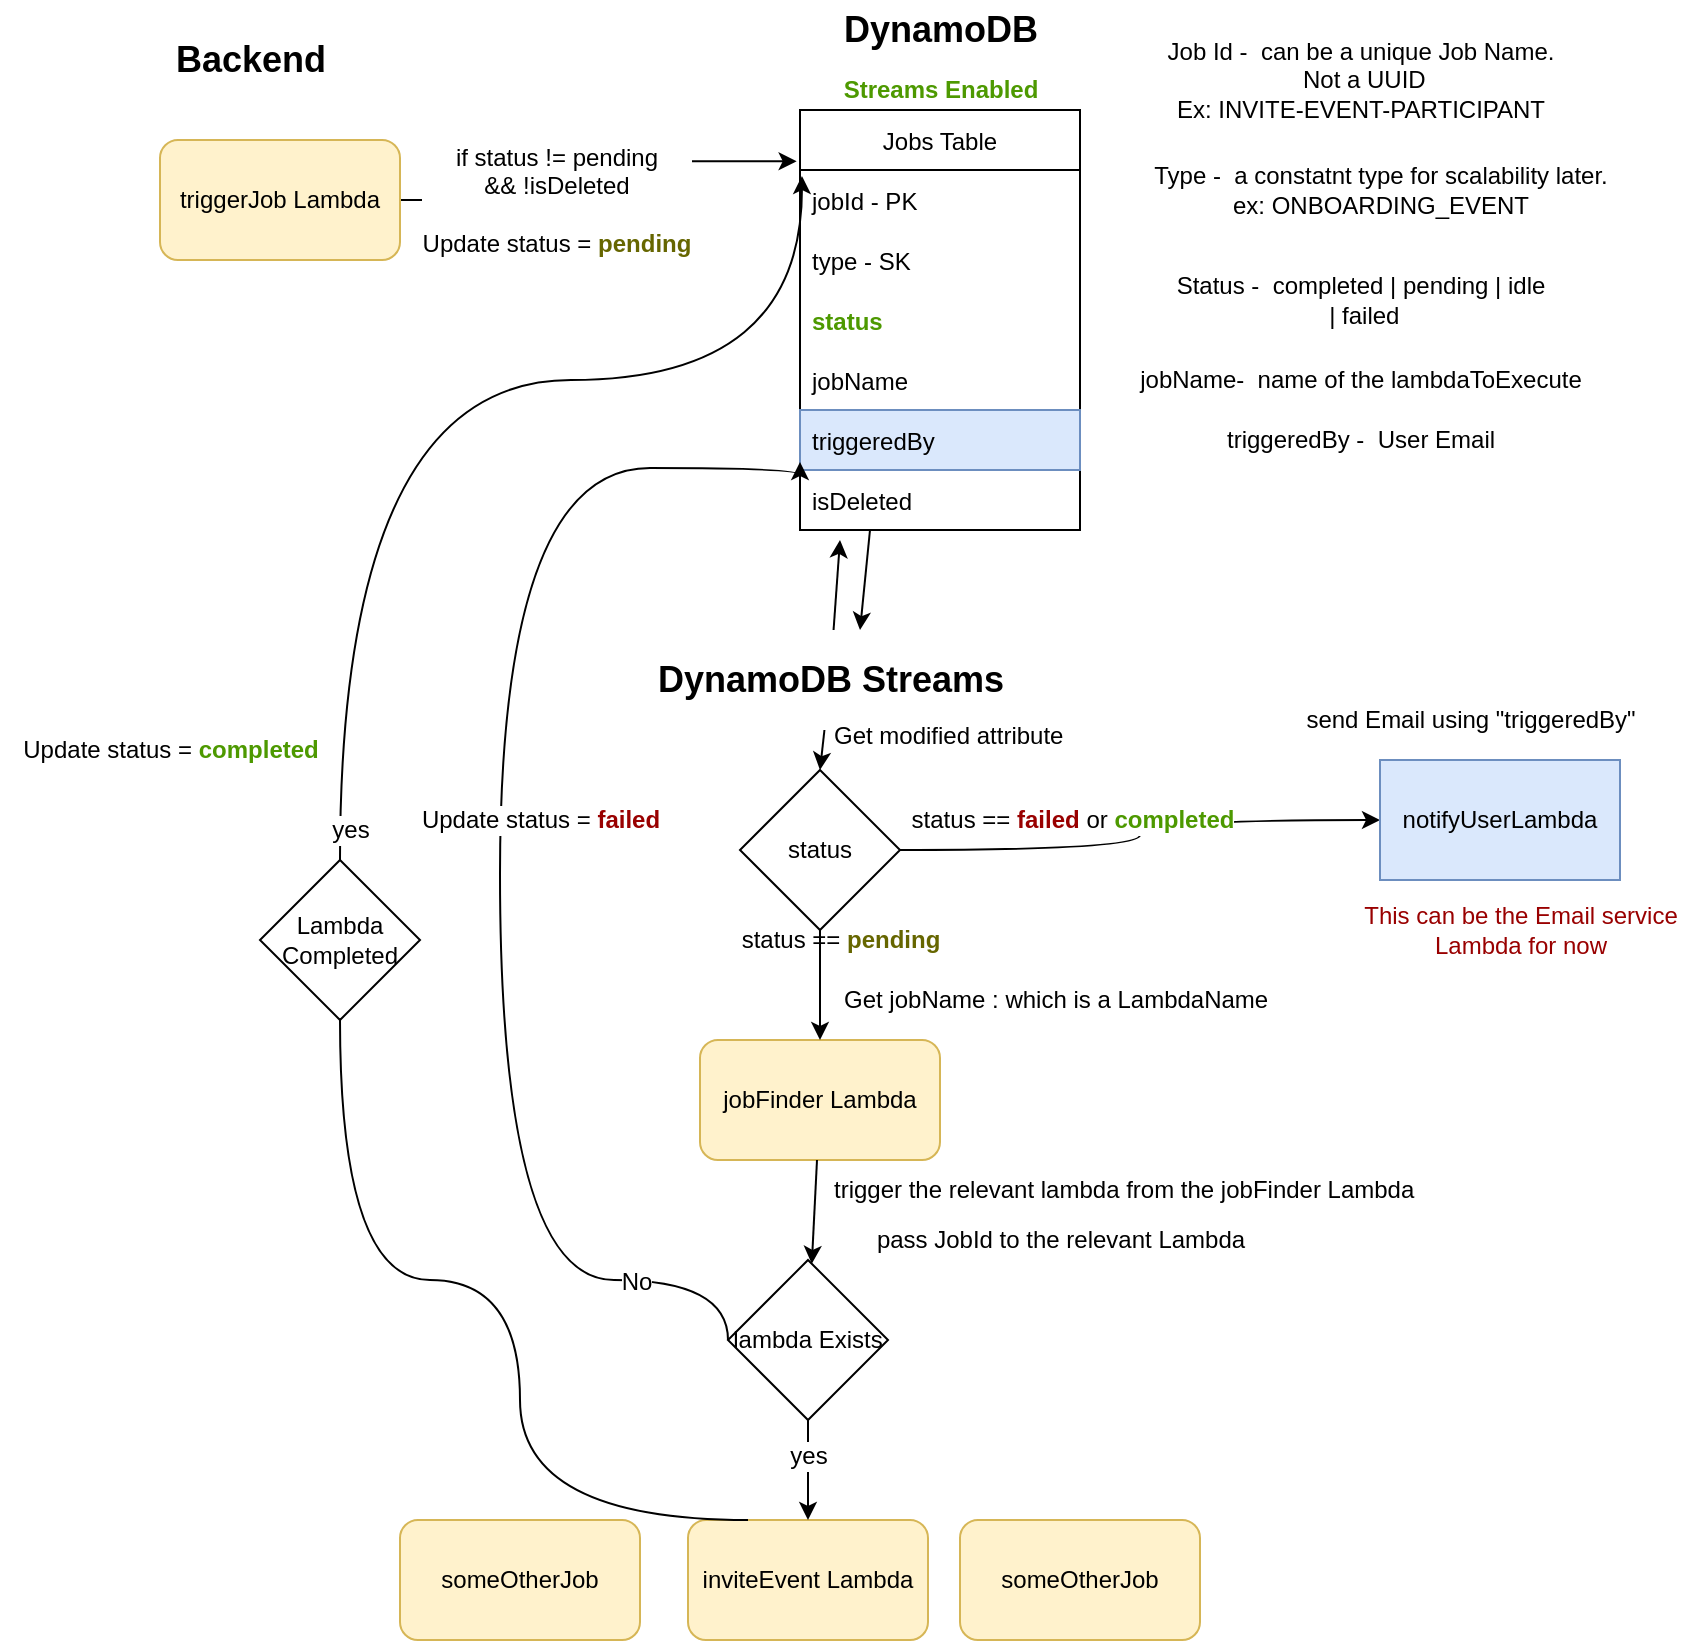 <mxfile version="17.1.1" type="github">
  <diagram id="C5RBs43oDa-KdzZeNtuy" name="Page-1">
    <mxGraphModel dx="1497" dy="821" grid="1" gridSize="10" guides="1" tooltips="1" connect="1" arrows="1" fold="1" page="1" pageScale="1" pageWidth="827" pageHeight="1169" math="0" shadow="0">
      <root>
        <mxCell id="WIyWlLk6GJQsqaUBKTNV-0" />
        <mxCell id="WIyWlLk6GJQsqaUBKTNV-1" parent="WIyWlLk6GJQsqaUBKTNV-0" />
        <mxCell id="4k0nX1ey7aPG4yUnOb5Q-0" value="&lt;b&gt;&lt;font color=&quot;#4D9900&quot;&gt;Streams Enabled&lt;/font&gt;&lt;/b&gt;" style="text;html=1;align=center;verticalAlign=middle;resizable=0;points=[];autosize=1;strokeColor=none;fillColor=none;" vertex="1" parent="WIyWlLk6GJQsqaUBKTNV-1">
          <mxGeometry x="425" y="65" width="110" height="20" as="geometry" />
        </mxCell>
        <mxCell id="4k0nX1ey7aPG4yUnOb5Q-1" value="Jobs Table" style="swimlane;fontStyle=0;childLayout=stackLayout;horizontal=1;startSize=30;horizontalStack=0;resizeParent=1;resizeParentMax=0;resizeLast=0;collapsible=1;marginBottom=0;" vertex="1" parent="WIyWlLk6GJQsqaUBKTNV-1">
          <mxGeometry x="410" y="85" width="140" height="210" as="geometry" />
        </mxCell>
        <mxCell id="4k0nX1ey7aPG4yUnOb5Q-2" value="jobId - PK" style="text;strokeColor=none;fillColor=none;align=left;verticalAlign=middle;spacingLeft=4;spacingRight=4;overflow=hidden;points=[[0,0.5],[1,0.5]];portConstraint=eastwest;rotatable=0;" vertex="1" parent="4k0nX1ey7aPG4yUnOb5Q-1">
          <mxGeometry y="30" width="140" height="30" as="geometry" />
        </mxCell>
        <mxCell id="4k0nX1ey7aPG4yUnOb5Q-15" value="type - SK" style="text;strokeColor=none;fillColor=none;align=left;verticalAlign=middle;spacingLeft=4;spacingRight=4;overflow=hidden;points=[[0,0.5],[1,0.5]];portConstraint=eastwest;rotatable=0;" vertex="1" parent="4k0nX1ey7aPG4yUnOb5Q-1">
          <mxGeometry y="60" width="140" height="30" as="geometry" />
        </mxCell>
        <mxCell id="4k0nX1ey7aPG4yUnOb5Q-16" value="status" style="text;strokeColor=none;fillColor=none;align=left;verticalAlign=middle;spacingLeft=4;spacingRight=4;overflow=hidden;points=[[0,0.5],[1,0.5]];portConstraint=eastwest;rotatable=0;fontColor=#4D9900;fontStyle=1" vertex="1" parent="4k0nX1ey7aPG4yUnOb5Q-1">
          <mxGeometry y="90" width="140" height="30" as="geometry" />
        </mxCell>
        <mxCell id="4k0nX1ey7aPG4yUnOb5Q-31" value="jobName" style="text;strokeColor=none;fillColor=none;align=left;verticalAlign=middle;spacingLeft=4;spacingRight=4;overflow=hidden;points=[[0,0.5],[1,0.5]];portConstraint=eastwest;rotatable=0;" vertex="1" parent="4k0nX1ey7aPG4yUnOb5Q-1">
          <mxGeometry y="120" width="140" height="30" as="geometry" />
        </mxCell>
        <mxCell id="4k0nX1ey7aPG4yUnOb5Q-69" value="triggeredBy" style="text;strokeColor=#6c8ebf;fillColor=#dae8fc;align=left;verticalAlign=middle;spacingLeft=4;spacingRight=4;overflow=hidden;points=[[0,0.5],[1,0.5]];portConstraint=eastwest;rotatable=0;" vertex="1" parent="4k0nX1ey7aPG4yUnOb5Q-1">
          <mxGeometry y="150" width="140" height="30" as="geometry" />
        </mxCell>
        <mxCell id="4k0nX1ey7aPG4yUnOb5Q-27" value="isDeleted" style="text;strokeColor=none;fillColor=none;align=left;verticalAlign=middle;spacingLeft=4;spacingRight=4;overflow=hidden;points=[[0,0.5],[1,0.5]];portConstraint=eastwest;rotatable=0;" vertex="1" parent="4k0nX1ey7aPG4yUnOb5Q-1">
          <mxGeometry y="180" width="140" height="30" as="geometry" />
        </mxCell>
        <mxCell id="4k0nX1ey7aPG4yUnOb5Q-7" value="DynamoDB" style="text;html=1;align=center;verticalAlign=middle;resizable=0;points=[];autosize=1;strokeColor=none;fillColor=none;fontSize=18;fontStyle=1" vertex="1" parent="WIyWlLk6GJQsqaUBKTNV-1">
          <mxGeometry x="425" y="30" width="110" height="30" as="geometry" />
        </mxCell>
        <mxCell id="4k0nX1ey7aPG4yUnOb5Q-8" value="&lt;h1 class=&quot;topictitle&quot; id=&quot;Streams&quot; style=&quot;font-size: 18px;&quot;&gt;DynamoDB Streams&lt;/h1&gt;" style="text;html=1;align=center;verticalAlign=middle;resizable=0;points=[];autosize=1;strokeColor=none;fillColor=none;fontSize=18;" vertex="1" parent="WIyWlLk6GJQsqaUBKTNV-1">
          <mxGeometry x="330" y="345" width="190" height="50" as="geometry" />
        </mxCell>
        <mxCell id="4k0nX1ey7aPG4yUnOb5Q-9" value="&lt;h1 class=&quot;topictitle&quot; id=&quot;Streams&quot; style=&quot;font-size: 18px&quot;&gt;Backend&lt;br&gt;&lt;/h1&gt;" style="text;html=1;align=center;verticalAlign=middle;resizable=0;points=[];autosize=1;strokeColor=none;fillColor=none;fontSize=18;" vertex="1" parent="WIyWlLk6GJQsqaUBKTNV-1">
          <mxGeometry x="90" y="35" width="90" height="50" as="geometry" />
        </mxCell>
        <mxCell id="4k0nX1ey7aPG4yUnOb5Q-19" value="" style="edgeStyle=orthogonalEdgeStyle;rounded=0;orthogonalLoop=1;jettySize=auto;html=1;fontSize=12;entryX=-0.012;entryY=0.122;entryDx=0;entryDy=0;entryPerimeter=0;" edge="1" parent="WIyWlLk6GJQsqaUBKTNV-1" source="4k0nX1ey7aPG4yUnOb5Q-11" target="4k0nX1ey7aPG4yUnOb5Q-1">
          <mxGeometry relative="1" as="geometry">
            <mxPoint x="330" y="130" as="targetPoint" />
          </mxGeometry>
        </mxCell>
        <mxCell id="4k0nX1ey7aPG4yUnOb5Q-24" value="&lt;div&gt;if status != pending &lt;br&gt;&lt;/div&gt;&lt;div&gt;&amp;amp;&amp;amp; !isDeleted&lt;br&gt;&lt;/div&gt;&lt;div&gt;&lt;br&gt;&lt;/div&gt;&lt;div&gt;Update status = &lt;b&gt;&lt;font color=&quot;#666600&quot;&gt;pending&lt;/font&gt;&lt;/b&gt;&lt;br&gt;&lt;/div&gt;" style="edgeLabel;html=1;align=center;verticalAlign=middle;resizable=0;points=[];fontSize=12;" vertex="1" connectable="0" parent="4k0nX1ey7aPG4yUnOb5Q-19">
          <mxGeometry x="-0.385" relative="1" as="geometry">
            <mxPoint x="11" as="offset" />
          </mxGeometry>
        </mxCell>
        <mxCell id="4k0nX1ey7aPG4yUnOb5Q-11" value="triggerJob Lambda" style="rounded=1;whiteSpace=wrap;html=1;fontSize=12;fillColor=#fff2cc;strokeColor=#d6b656;" vertex="1" parent="WIyWlLk6GJQsqaUBKTNV-1">
          <mxGeometry x="90" y="100" width="120" height="60" as="geometry" />
        </mxCell>
        <mxCell id="4k0nX1ey7aPG4yUnOb5Q-12" value="&lt;div&gt;Job Id -&amp;nbsp; can be a unique Job Name.&lt;/div&gt;&lt;div&gt;&amp;nbsp;Not a UUID&lt;/div&gt;&lt;div&gt;Ex: INVITE-EVENT-PARTICIPANT&lt;br&gt;&lt;/div&gt;" style="text;html=1;align=center;verticalAlign=middle;resizable=0;points=[];autosize=1;strokeColor=none;fillColor=none;fontSize=12;" vertex="1" parent="WIyWlLk6GJQsqaUBKTNV-1">
          <mxGeometry x="585" y="45" width="210" height="50" as="geometry" />
        </mxCell>
        <mxCell id="4k0nX1ey7aPG4yUnOb5Q-13" value="&lt;div&gt;Status -&amp;nbsp; completed | pending | idle&lt;br&gt;&lt;/div&gt;&amp;nbsp;| failed" style="text;html=1;align=center;verticalAlign=middle;resizable=0;points=[];autosize=1;strokeColor=none;fillColor=none;fontSize=12;" vertex="1" parent="WIyWlLk6GJQsqaUBKTNV-1">
          <mxGeometry x="590" y="165" width="200" height="30" as="geometry" />
        </mxCell>
        <mxCell id="4k0nX1ey7aPG4yUnOb5Q-17" value="&lt;div&gt;Type -&amp;nbsp; a constatnt type for scalability later.&lt;/div&gt;&lt;div&gt;ex: ONBOARDING_EVENT &lt;br&gt;&lt;/div&gt;" style="text;html=1;align=center;verticalAlign=middle;resizable=0;points=[];autosize=1;strokeColor=none;fillColor=none;fontSize=12;" vertex="1" parent="WIyWlLk6GJQsqaUBKTNV-1">
          <mxGeometry x="580" y="110" width="240" height="30" as="geometry" />
        </mxCell>
        <mxCell id="4k0nX1ey7aPG4yUnOb5Q-25" value="" style="endArrow=classic;html=1;rounded=0;fontSize=12;" edge="1" parent="WIyWlLk6GJQsqaUBKTNV-1" source="4k0nX1ey7aPG4yUnOb5Q-8">
          <mxGeometry width="50" height="50" relative="1" as="geometry">
            <mxPoint x="410" y="330" as="sourcePoint" />
            <mxPoint x="430" y="300" as="targetPoint" />
          </mxGeometry>
        </mxCell>
        <mxCell id="4k0nX1ey7aPG4yUnOb5Q-26" value="" style="endArrow=classic;html=1;rounded=0;fontSize=12;exitX=0.25;exitY=1;exitDx=0;exitDy=0;entryX=0.579;entryY=0;entryDx=0;entryDy=0;entryPerimeter=0;" edge="1" parent="WIyWlLk6GJQsqaUBKTNV-1" source="4k0nX1ey7aPG4yUnOb5Q-1" target="4k0nX1ey7aPG4yUnOb5Q-8">
          <mxGeometry width="50" height="50" relative="1" as="geometry">
            <mxPoint x="480" y="340" as="sourcePoint" />
            <mxPoint x="530" y="290" as="targetPoint" />
          </mxGeometry>
        </mxCell>
        <mxCell id="4k0nX1ey7aPG4yUnOb5Q-28" value="Get modified attribute&lt;br&gt;&amp;nbsp;" style="text;html=1;align=left;verticalAlign=middle;resizable=0;points=[];autosize=1;strokeColor=none;fillColor=none;fontSize=12;" vertex="1" parent="WIyWlLk6GJQsqaUBKTNV-1">
          <mxGeometry x="425" y="390" width="130" height="30" as="geometry" />
        </mxCell>
        <mxCell id="4k0nX1ey7aPG4yUnOb5Q-29" value="jobFinder Lambda" style="rounded=1;whiteSpace=wrap;html=1;fontSize=12;fillColor=#fff2cc;strokeColor=#d6b656;" vertex="1" parent="WIyWlLk6GJQsqaUBKTNV-1">
          <mxGeometry x="360" y="550" width="120" height="60" as="geometry" />
        </mxCell>
        <mxCell id="4k0nX1ey7aPG4yUnOb5Q-30" value="" style="endArrow=classic;html=1;rounded=0;fontSize=12;entryX=0.5;entryY=0;entryDx=0;entryDy=0;" edge="1" parent="WIyWlLk6GJQsqaUBKTNV-1" source="4k0nX1ey7aPG4yUnOb5Q-8" target="4k0nX1ey7aPG4yUnOb5Q-58">
          <mxGeometry width="50" height="50" relative="1" as="geometry">
            <mxPoint x="410" y="380" as="sourcePoint" />
            <mxPoint x="460" y="330" as="targetPoint" />
          </mxGeometry>
        </mxCell>
        <mxCell id="4k0nX1ey7aPG4yUnOb5Q-32" value="&lt;div&gt;jobName-&amp;nbsp; name of the lambdaToExecute&lt;br&gt;&lt;/div&gt;" style="text;html=1;align=center;verticalAlign=middle;resizable=0;points=[];autosize=1;strokeColor=none;fillColor=none;fontSize=12;" vertex="1" parent="WIyWlLk6GJQsqaUBKTNV-1">
          <mxGeometry x="570" y="210" width="240" height="20" as="geometry" />
        </mxCell>
        <mxCell id="4k0nX1ey7aPG4yUnOb5Q-33" value="&lt;div&gt;Get jobName : which is a LambdaName&lt;br&gt;&lt;/div&gt;" style="text;html=1;align=left;verticalAlign=middle;resizable=0;points=[];autosize=1;strokeColor=none;fillColor=none;fontSize=12;" vertex="1" parent="WIyWlLk6GJQsqaUBKTNV-1">
          <mxGeometry x="430" y="520" width="240" height="20" as="geometry" />
        </mxCell>
        <mxCell id="4k0nX1ey7aPG4yUnOb5Q-34" value="inviteEvent Lambda" style="rounded=1;whiteSpace=wrap;html=1;fontSize=12;fillColor=#fff2cc;strokeColor=#d6b656;" vertex="1" parent="WIyWlLk6GJQsqaUBKTNV-1">
          <mxGeometry x="354" y="790" width="120" height="60" as="geometry" />
        </mxCell>
        <mxCell id="4k0nX1ey7aPG4yUnOb5Q-35" value="" style="endArrow=classic;html=1;rounded=0;fontSize=12;" edge="1" parent="WIyWlLk6GJQsqaUBKTNV-1" source="4k0nX1ey7aPG4yUnOb5Q-29" target="4k0nX1ey7aPG4yUnOb5Q-46">
          <mxGeometry width="50" height="50" relative="1" as="geometry">
            <mxPoint x="440" y="620" as="sourcePoint" />
            <mxPoint x="416.444" y="510" as="targetPoint" />
          </mxGeometry>
        </mxCell>
        <mxCell id="4k0nX1ey7aPG4yUnOb5Q-36" value="trigger the relevant lambda from the jobFinder Lambda" style="text;html=1;align=left;verticalAlign=middle;resizable=0;points=[];autosize=1;strokeColor=none;fillColor=none;fontSize=12;" vertex="1" parent="WIyWlLk6GJQsqaUBKTNV-1">
          <mxGeometry x="425" y="615" width="310" height="20" as="geometry" />
        </mxCell>
        <mxCell id="4k0nX1ey7aPG4yUnOb5Q-37" value="someOtherJob" style="rounded=1;whiteSpace=wrap;html=1;fontSize=12;fillColor=#fff2cc;strokeColor=#d6b656;" vertex="1" parent="WIyWlLk6GJQsqaUBKTNV-1">
          <mxGeometry x="210" y="790" width="120" height="60" as="geometry" />
        </mxCell>
        <mxCell id="4k0nX1ey7aPG4yUnOb5Q-38" value="someOtherJob" style="rounded=1;whiteSpace=wrap;html=1;fontSize=12;fillColor=#fff2cc;strokeColor=#d6b656;" vertex="1" parent="WIyWlLk6GJQsqaUBKTNV-1">
          <mxGeometry x="490" y="790" width="120" height="60" as="geometry" />
        </mxCell>
        <mxCell id="4k0nX1ey7aPG4yUnOb5Q-41" value="" style="endArrow=classic;html=1;rounded=0;fontSize=12;exitX=0.5;exitY=0;exitDx=0;exitDy=0;edgeStyle=orthogonalEdgeStyle;curved=1;entryX=0.007;entryY=0.1;entryDx=0;entryDy=0;entryPerimeter=0;startArrow=none;" edge="1" parent="WIyWlLk6GJQsqaUBKTNV-1" source="4k0nX1ey7aPG4yUnOb5Q-42" target="4k0nX1ey7aPG4yUnOb5Q-2">
          <mxGeometry width="50" height="50" relative="1" as="geometry">
            <mxPoint x="360" y="720" as="sourcePoint" />
            <mxPoint x="110" y="320" as="targetPoint" />
            <Array as="points">
              <mxPoint x="180" y="220" />
              <mxPoint x="411" y="220" />
            </Array>
          </mxGeometry>
        </mxCell>
        <mxCell id="4k0nX1ey7aPG4yUnOb5Q-44" value="yes" style="edgeLabel;html=1;align=center;verticalAlign=middle;resizable=0;points=[];fontSize=12;" vertex="1" connectable="0" parent="4k0nX1ey7aPG4yUnOb5Q-41">
          <mxGeometry x="-0.948" y="-5" relative="1" as="geometry">
            <mxPoint as="offset" />
          </mxGeometry>
        </mxCell>
        <mxCell id="4k0nX1ey7aPG4yUnOb5Q-42" value="&lt;div&gt;Lambda&lt;/div&gt;&lt;div&gt;Completed&lt;br&gt;&lt;/div&gt;" style="rhombus;whiteSpace=wrap;html=1;fontSize=12;" vertex="1" parent="WIyWlLk6GJQsqaUBKTNV-1">
          <mxGeometry x="140" y="460" width="80" height="80" as="geometry" />
        </mxCell>
        <mxCell id="4k0nX1ey7aPG4yUnOb5Q-43" value="" style="endArrow=none;html=1;rounded=0;fontSize=12;exitX=0.25;exitY=0;exitDx=0;exitDy=0;edgeStyle=orthogonalEdgeStyle;curved=1;" edge="1" parent="WIyWlLk6GJQsqaUBKTNV-1" source="4k0nX1ey7aPG4yUnOb5Q-34">
          <mxGeometry width="50" height="50" relative="1" as="geometry">
            <mxPoint x="384" y="700" as="sourcePoint" />
            <mxPoint x="180" y="540" as="targetPoint" />
            <Array as="points">
              <mxPoint x="270" y="790" />
              <mxPoint x="270" y="670" />
              <mxPoint x="180" y="670" />
            </Array>
          </mxGeometry>
        </mxCell>
        <mxCell id="4k0nX1ey7aPG4yUnOb5Q-45" value="pass JobId to the relevant Lambda" style="text;html=1;align=center;verticalAlign=middle;resizable=0;points=[];autosize=1;strokeColor=none;fillColor=none;fontSize=12;" vertex="1" parent="WIyWlLk6GJQsqaUBKTNV-1">
          <mxGeometry x="440" y="640" width="200" height="20" as="geometry" />
        </mxCell>
        <mxCell id="4k0nX1ey7aPG4yUnOb5Q-47" value="" style="edgeStyle=orthogonalEdgeStyle;curved=1;rounded=0;orthogonalLoop=1;jettySize=auto;html=1;fontSize=12;" edge="1" parent="WIyWlLk6GJQsqaUBKTNV-1" source="4k0nX1ey7aPG4yUnOb5Q-46" target="4k0nX1ey7aPG4yUnOb5Q-34">
          <mxGeometry relative="1" as="geometry" />
        </mxCell>
        <mxCell id="4k0nX1ey7aPG4yUnOb5Q-48" value="yes" style="edgeLabel;html=1;align=center;verticalAlign=middle;resizable=0;points=[];fontSize=12;" vertex="1" connectable="0" parent="4k0nX1ey7aPG4yUnOb5Q-47">
          <mxGeometry x="-0.275" relative="1" as="geometry">
            <mxPoint as="offset" />
          </mxGeometry>
        </mxCell>
        <mxCell id="4k0nX1ey7aPG4yUnOb5Q-51" value="" style="edgeStyle=orthogonalEdgeStyle;curved=1;rounded=0;orthogonalLoop=1;jettySize=auto;html=1;fontSize=12;entryX=0;entryY=-0.133;entryDx=0;entryDy=0;entryPerimeter=0;exitX=0;exitY=0.5;exitDx=0;exitDy=0;" edge="1" parent="WIyWlLk6GJQsqaUBKTNV-1" source="4k0nX1ey7aPG4yUnOb5Q-46" target="4k0nX1ey7aPG4yUnOb5Q-27">
          <mxGeometry relative="1" as="geometry">
            <mxPoint x="534" y="670" as="targetPoint" />
            <Array as="points">
              <mxPoint x="374" y="670" />
              <mxPoint x="260" y="670" />
              <mxPoint x="260" y="264" />
              <mxPoint x="410" y="264" />
            </Array>
          </mxGeometry>
        </mxCell>
        <mxCell id="4k0nX1ey7aPG4yUnOb5Q-52" value="No" style="edgeLabel;html=1;align=center;verticalAlign=middle;resizable=0;points=[];fontSize=12;" vertex="1" connectable="0" parent="4k0nX1ey7aPG4yUnOb5Q-51">
          <mxGeometry x="-0.917" y="2" relative="1" as="geometry">
            <mxPoint x="-44" as="offset" />
          </mxGeometry>
        </mxCell>
        <mxCell id="4k0nX1ey7aPG4yUnOb5Q-57" value="Update status = &lt;b&gt;&lt;font color=&quot;#990000&quot;&gt;failed&lt;/font&gt;&lt;/b&gt;" style="edgeLabel;html=1;align=center;verticalAlign=middle;resizable=0;points=[];fontSize=12;" vertex="1" connectable="0" parent="4k0nX1ey7aPG4yUnOb5Q-51">
          <mxGeometry x="-0.024" y="-1" relative="1" as="geometry">
            <mxPoint x="19" y="-31" as="offset" />
          </mxGeometry>
        </mxCell>
        <mxCell id="4k0nX1ey7aPG4yUnOb5Q-46" value="lambda Exists" style="rhombus;whiteSpace=wrap;html=1;fontSize=12;" vertex="1" parent="WIyWlLk6GJQsqaUBKTNV-1">
          <mxGeometry x="374" y="660" width="80" height="80" as="geometry" />
        </mxCell>
        <mxCell id="4k0nX1ey7aPG4yUnOb5Q-56" value="Update status = &lt;font color=&quot;#4D9900&quot;&gt;&lt;b&gt;completed&lt;/b&gt;&lt;/font&gt;" style="text;html=1;align=center;verticalAlign=middle;resizable=0;points=[];autosize=1;strokeColor=none;fillColor=none;fontSize=12;" vertex="1" parent="WIyWlLk6GJQsqaUBKTNV-1">
          <mxGeometry x="10" y="395" width="170" height="20" as="geometry" />
        </mxCell>
        <mxCell id="4k0nX1ey7aPG4yUnOb5Q-59" value="" style="edgeStyle=orthogonalEdgeStyle;curved=1;rounded=0;orthogonalLoop=1;jettySize=auto;html=1;fontSize=12;" edge="1" parent="WIyWlLk6GJQsqaUBKTNV-1" source="4k0nX1ey7aPG4yUnOb5Q-58" target="4k0nX1ey7aPG4yUnOb5Q-29">
          <mxGeometry relative="1" as="geometry">
            <Array as="points">
              <mxPoint x="420" y="490" />
              <mxPoint x="420" y="490" />
            </Array>
          </mxGeometry>
        </mxCell>
        <mxCell id="4k0nX1ey7aPG4yUnOb5Q-66" value="" style="edgeStyle=orthogonalEdgeStyle;curved=1;rounded=0;orthogonalLoop=1;jettySize=auto;html=1;fontSize=12;entryX=0;entryY=0.5;entryDx=0;entryDy=0;" edge="1" parent="WIyWlLk6GJQsqaUBKTNV-1" source="4k0nX1ey7aPG4yUnOb5Q-58" target="4k0nX1ey7aPG4yUnOb5Q-64">
          <mxGeometry relative="1" as="geometry">
            <mxPoint x="540" y="435" as="targetPoint" />
          </mxGeometry>
        </mxCell>
        <mxCell id="4k0nX1ey7aPG4yUnOb5Q-67" value="status == &lt;b&gt;&lt;font color=&quot;#990000&quot;&gt;failed &lt;/font&gt;&lt;/b&gt;or &lt;b&gt;&lt;font color=&quot;#4D9900&quot;&gt;completed&lt;/font&gt;&lt;/b&gt;" style="edgeLabel;html=1;align=center;verticalAlign=middle;resizable=0;points=[];fontSize=12;" vertex="1" connectable="0" parent="4k0nX1ey7aPG4yUnOb5Q-66">
          <mxGeometry x="-0.636" y="4" relative="1" as="geometry">
            <mxPoint x="39" y="-11" as="offset" />
          </mxGeometry>
        </mxCell>
        <mxCell id="4k0nX1ey7aPG4yUnOb5Q-58" value="status" style="rhombus;whiteSpace=wrap;html=1;fontSize=12;" vertex="1" parent="WIyWlLk6GJQsqaUBKTNV-1">
          <mxGeometry x="380" y="415" width="80" height="80" as="geometry" />
        </mxCell>
        <mxCell id="4k0nX1ey7aPG4yUnOb5Q-63" value="status == &lt;b&gt;&lt;font color=&quot;#666600&quot;&gt;pending&lt;/font&gt;&lt;/b&gt;" style="text;html=1;align=center;verticalAlign=middle;resizable=0;points=[];autosize=1;strokeColor=none;fillColor=none;fontSize=12;" vertex="1" parent="WIyWlLk6GJQsqaUBKTNV-1">
          <mxGeometry x="375" y="490" width="110" height="20" as="geometry" />
        </mxCell>
        <mxCell id="4k0nX1ey7aPG4yUnOb5Q-64" value="notifyUserLambda" style="rounded=0;whiteSpace=wrap;html=1;fontSize=12;fillColor=#dae8fc;strokeColor=#6c8ebf;" vertex="1" parent="WIyWlLk6GJQsqaUBKTNV-1">
          <mxGeometry x="700" y="410" width="120" height="60" as="geometry" />
        </mxCell>
        <mxCell id="4k0nX1ey7aPG4yUnOb5Q-70" value="triggeredBy -&amp;nbsp; User Email" style="text;html=1;align=center;verticalAlign=middle;resizable=0;points=[];autosize=1;strokeColor=none;fillColor=none;fontSize=12;" vertex="1" parent="WIyWlLk6GJQsqaUBKTNV-1">
          <mxGeometry x="615" y="240" width="150" height="20" as="geometry" />
        </mxCell>
        <mxCell id="4k0nX1ey7aPG4yUnOb5Q-71" value="send Email using &quot;triggeredBy&quot;" style="text;html=1;align=center;verticalAlign=middle;resizable=0;points=[];autosize=1;strokeColor=none;fillColor=none;fontSize=12;" vertex="1" parent="WIyWlLk6GJQsqaUBKTNV-1">
          <mxGeometry x="650" y="380" width="190" height="20" as="geometry" />
        </mxCell>
        <mxCell id="4k0nX1ey7aPG4yUnOb5Q-75" value="&lt;div&gt;This can be the Email service &lt;br&gt;&lt;/div&gt;&lt;div&gt;Lambda for now&lt;br&gt;&lt;/div&gt;" style="text;html=1;align=center;verticalAlign=middle;resizable=0;points=[];autosize=1;strokeColor=none;fillColor=none;fontSize=12;fontColor=#990000;" vertex="1" parent="WIyWlLk6GJQsqaUBKTNV-1">
          <mxGeometry x="680" y="480" width="180" height="30" as="geometry" />
        </mxCell>
      </root>
    </mxGraphModel>
  </diagram>
</mxfile>
